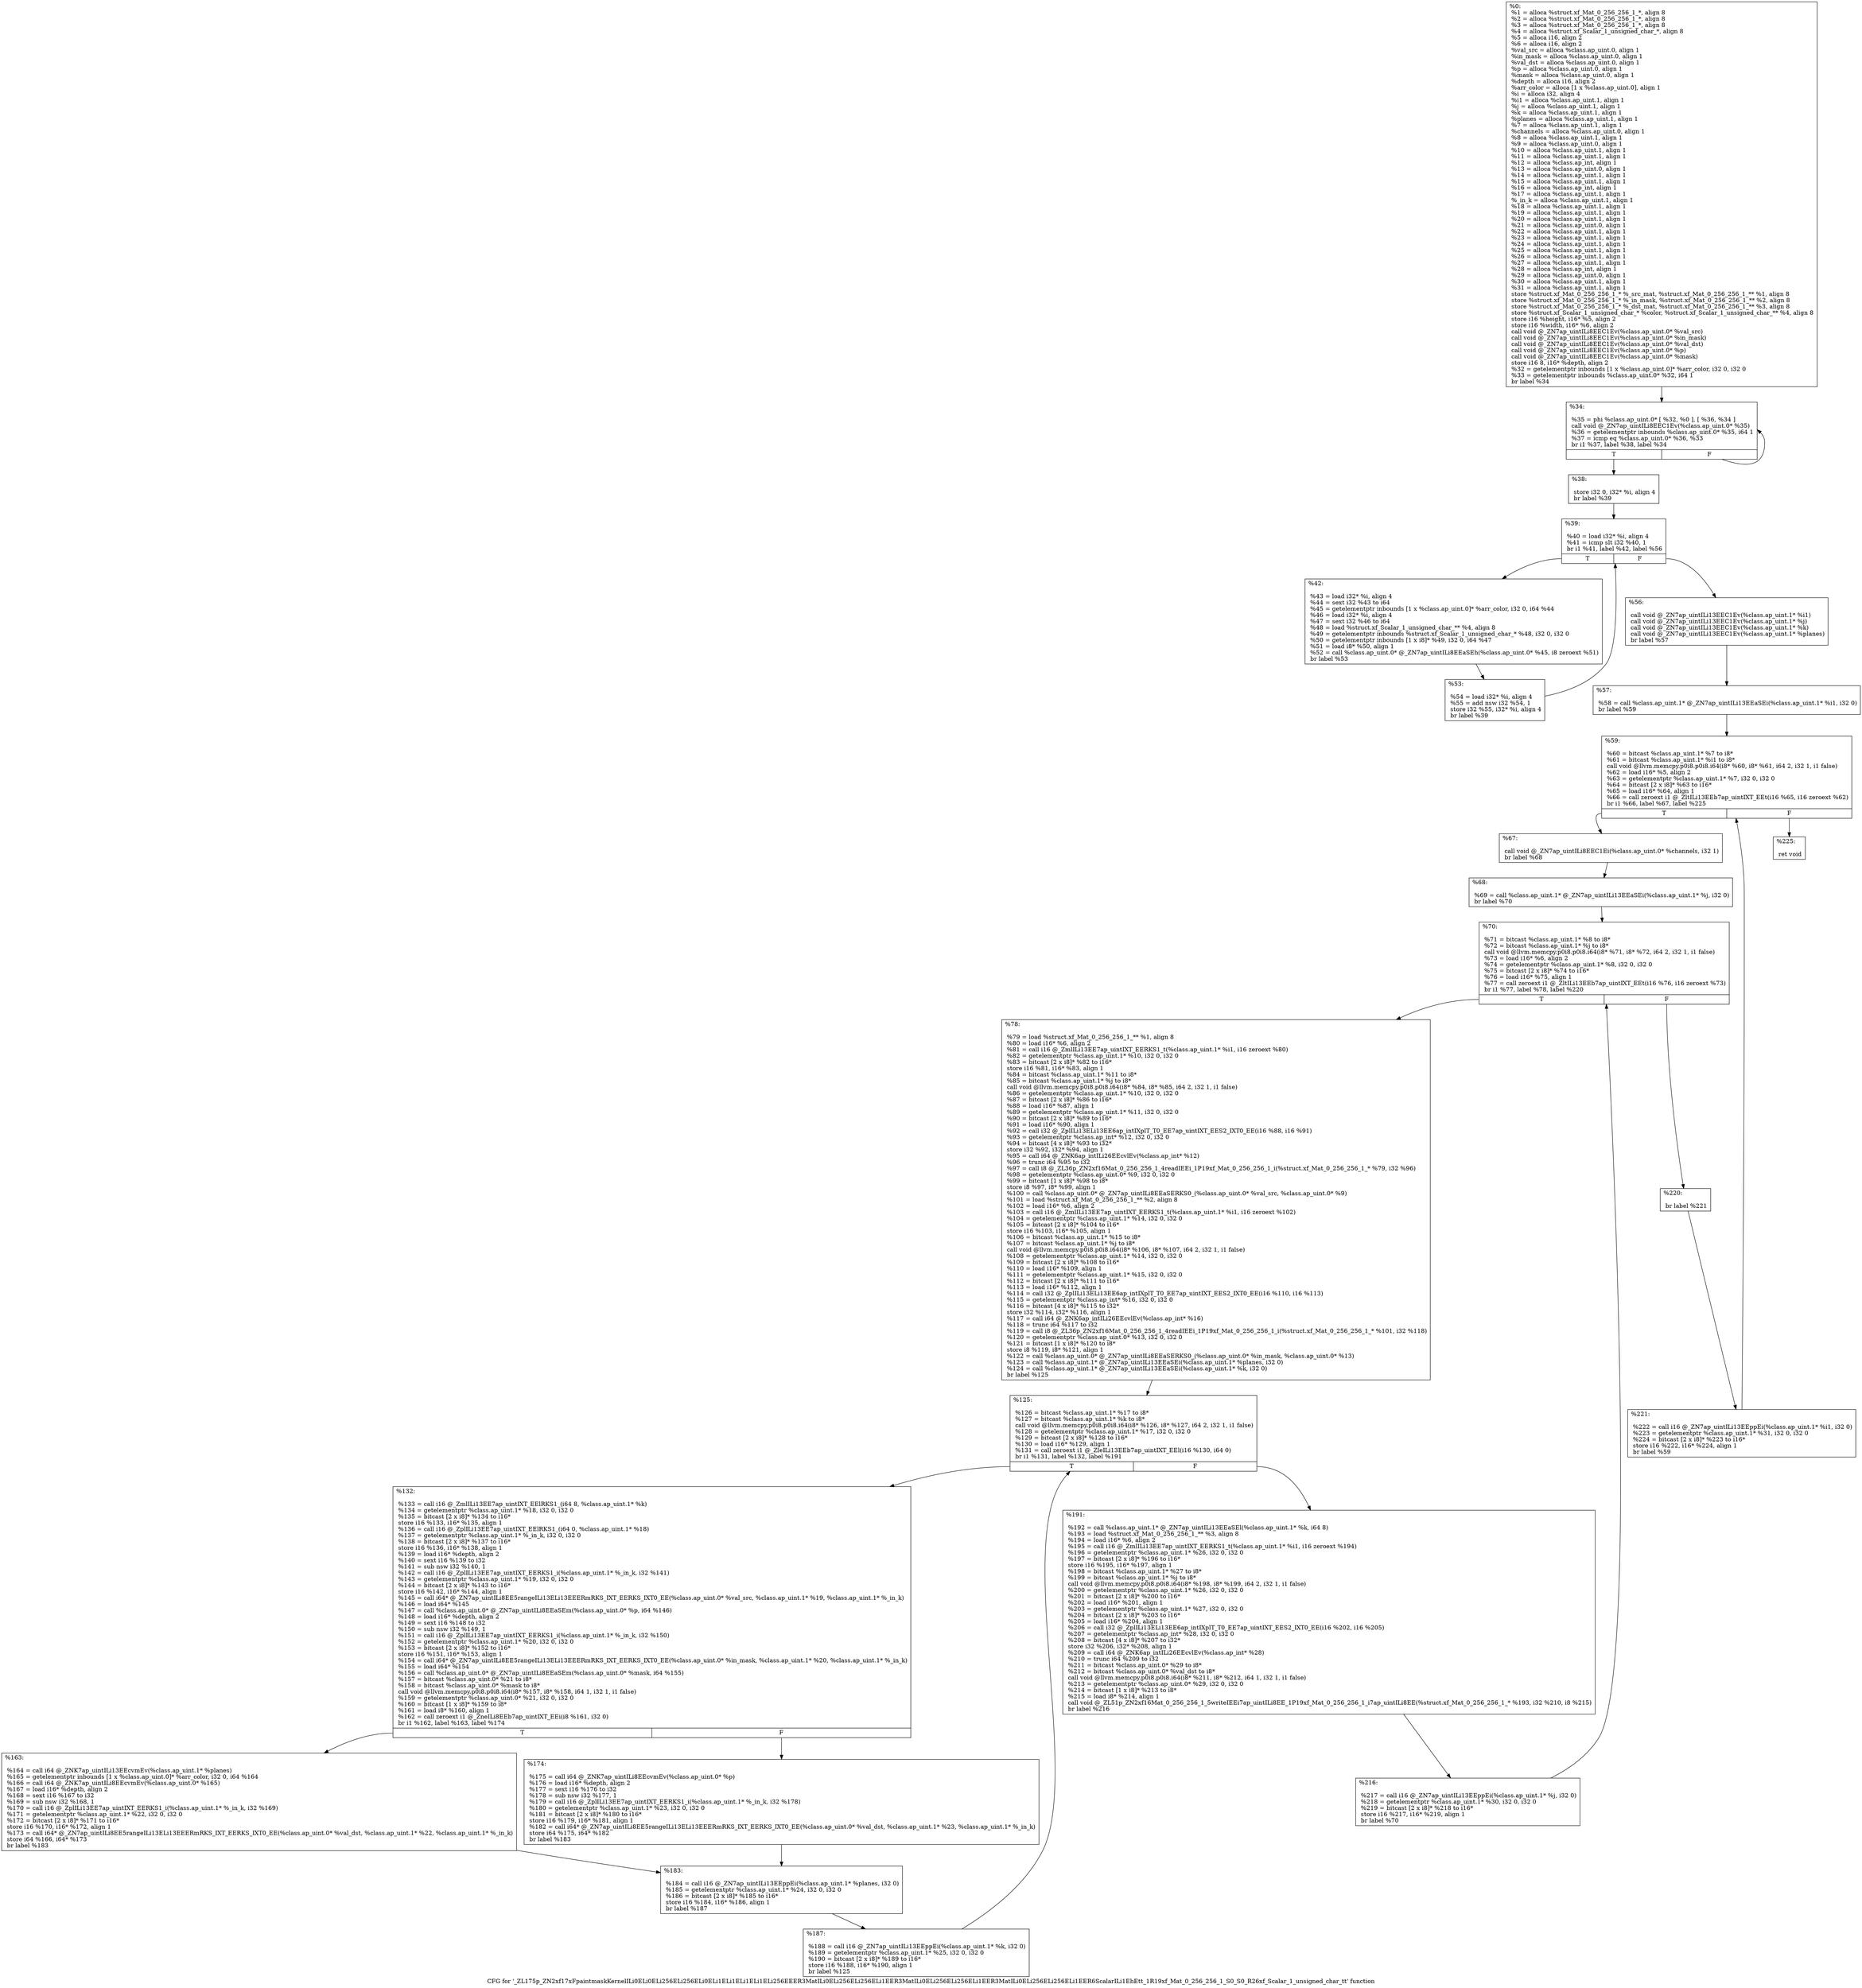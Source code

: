 digraph "CFG for '_ZL175p_ZN2xf17xFpaintmaskKernelILi0ELi0ELi256ELi256ELi0ELi1ELi1ELi1ELi1ELi256EEER3MatILi0ELi256ELi256ELi1EER3MatILi0ELi256ELi256ELi1EER3MatILi0ELi256ELi256ELi1EER6ScalarILi1EhEtt_1R19xf_Mat_0_256_256_1_S0_S0_R26xf_Scalar_1_unsigned_char_tt' function" {
	label="CFG for '_ZL175p_ZN2xf17xFpaintmaskKernelILi0ELi0ELi256ELi256ELi0ELi1ELi1ELi1ELi1ELi256EEER3MatILi0ELi256ELi256ELi1EER3MatILi0ELi256ELi256ELi1EER3MatILi0ELi256ELi256ELi1EER6ScalarILi1EhEtt_1R19xf_Mat_0_256_256_1_S0_S0_R26xf_Scalar_1_unsigned_char_tt' function";

	Node0x1822a70 [shape=record,label="{%0:\l  %1 = alloca %struct.xf_Mat_0_256_256_1_*, align 8\l  %2 = alloca %struct.xf_Mat_0_256_256_1_*, align 8\l  %3 = alloca %struct.xf_Mat_0_256_256_1_*, align 8\l  %4 = alloca %struct.xf_Scalar_1_unsigned_char_*, align 8\l  %5 = alloca i16, align 2\l  %6 = alloca i16, align 2\l  %val_src = alloca %class.ap_uint.0, align 1\l  %in_mask = alloca %class.ap_uint.0, align 1\l  %val_dst = alloca %class.ap_uint.0, align 1\l  %p = alloca %class.ap_uint.0, align 1\l  %mask = alloca %class.ap_uint.0, align 1\l  %depth = alloca i16, align 2\l  %arr_color = alloca [1 x %class.ap_uint.0], align 1\l  %i = alloca i32, align 4\l  %i1 = alloca %class.ap_uint.1, align 1\l  %j = alloca %class.ap_uint.1, align 1\l  %k = alloca %class.ap_uint.1, align 1\l  %planes = alloca %class.ap_uint.1, align 1\l  %7 = alloca %class.ap_uint.1, align 1\l  %channels = alloca %class.ap_uint.0, align 1\l  %8 = alloca %class.ap_uint.1, align 1\l  %9 = alloca %class.ap_uint.0, align 1\l  %10 = alloca %class.ap_uint.1, align 1\l  %11 = alloca %class.ap_uint.1, align 1\l  %12 = alloca %class.ap_int, align 1\l  %13 = alloca %class.ap_uint.0, align 1\l  %14 = alloca %class.ap_uint.1, align 1\l  %15 = alloca %class.ap_uint.1, align 1\l  %16 = alloca %class.ap_int, align 1\l  %17 = alloca %class.ap_uint.1, align 1\l  %_in_k = alloca %class.ap_uint.1, align 1\l  %18 = alloca %class.ap_uint.1, align 1\l  %19 = alloca %class.ap_uint.1, align 1\l  %20 = alloca %class.ap_uint.1, align 1\l  %21 = alloca %class.ap_uint.0, align 1\l  %22 = alloca %class.ap_uint.1, align 1\l  %23 = alloca %class.ap_uint.1, align 1\l  %24 = alloca %class.ap_uint.1, align 1\l  %25 = alloca %class.ap_uint.1, align 1\l  %26 = alloca %class.ap_uint.1, align 1\l  %27 = alloca %class.ap_uint.1, align 1\l  %28 = alloca %class.ap_int, align 1\l  %29 = alloca %class.ap_uint.0, align 1\l  %30 = alloca %class.ap_uint.1, align 1\l  %31 = alloca %class.ap_uint.1, align 1\l  store %struct.xf_Mat_0_256_256_1_* %_src_mat, %struct.xf_Mat_0_256_256_1_** %1, align 8\l  store %struct.xf_Mat_0_256_256_1_* %_in_mask, %struct.xf_Mat_0_256_256_1_** %2, align 8\l  store %struct.xf_Mat_0_256_256_1_* %_dst_mat, %struct.xf_Mat_0_256_256_1_** %3, align 8\l  store %struct.xf_Scalar_1_unsigned_char_* %color, %struct.xf_Scalar_1_unsigned_char_** %4, align 8\l  store i16 %height, i16* %5, align 2\l  store i16 %width, i16* %6, align 2\l  call void @_ZN7ap_uintILi8EEC1Ev(%class.ap_uint.0* %val_src)\l  call void @_ZN7ap_uintILi8EEC1Ev(%class.ap_uint.0* %in_mask)\l  call void @_ZN7ap_uintILi8EEC1Ev(%class.ap_uint.0* %val_dst)\l  call void @_ZN7ap_uintILi8EEC1Ev(%class.ap_uint.0* %p)\l  call void @_ZN7ap_uintILi8EEC1Ev(%class.ap_uint.0* %mask)\l  store i16 8, i16* %depth, align 2\l  %32 = getelementptr inbounds [1 x %class.ap_uint.0]* %arr_color, i32 0, i32 0\l  %33 = getelementptr inbounds %class.ap_uint.0* %32, i64 1\l  br label %34\l}"];
	Node0x1822a70 -> Node0x1823010;
	Node0x1823010 [shape=record,label="{%34:\l\l  %35 = phi %class.ap_uint.0* [ %32, %0 ], [ %36, %34 ]\l  call void @_ZN7ap_uintILi8EEC1Ev(%class.ap_uint.0* %35)\l  %36 = getelementptr inbounds %class.ap_uint.0* %35, i64 1\l  %37 = icmp eq %class.ap_uint.0* %36, %33\l  br i1 %37, label %38, label %34\l|{<s0>T|<s1>F}}"];
	Node0x1823010:s0 -> Node0x1825400;
	Node0x1823010:s1 -> Node0x1823010;
	Node0x1825400 [shape=record,label="{%38:\l\l  store i32 0, i32* %i, align 4\l  br label %39\l}"];
	Node0x1825400 -> Node0x18255a0;
	Node0x18255a0 [shape=record,label="{%39:\l\l  %40 = load i32* %i, align 4\l  %41 = icmp slt i32 %40, 1\l  br i1 %41, label %42, label %56\l|{<s0>T|<s1>F}}"];
	Node0x18255a0:s0 -> Node0x1825790;
	Node0x18255a0:s1 -> Node0x18257f0;
	Node0x1825790 [shape=record,label="{%42:\l\l  %43 = load i32* %i, align 4\l  %44 = sext i32 %43 to i64\l  %45 = getelementptr inbounds [1 x %class.ap_uint.0]* %arr_color, i32 0, i64 %44\l  %46 = load i32* %i, align 4\l  %47 = sext i32 %46 to i64\l  %48 = load %struct.xf_Scalar_1_unsigned_char_** %4, align 8\l  %49 = getelementptr inbounds %struct.xf_Scalar_1_unsigned_char_* %48, i32 0, i32 0\l  %50 = getelementptr inbounds [1 x i8]* %49, i32 0, i64 %47\l  %51 = load i8* %50, align 1\l  %52 = call %class.ap_uint.0* @_ZN7ap_uintILi8EEaSEh(%class.ap_uint.0* %45, i8 zeroext %51)\l  br label %53\l}"];
	Node0x1825790 -> Node0x1826ff0;
	Node0x1826ff0 [shape=record,label="{%53:\l\l  %54 = load i32* %i, align 4\l  %55 = add nsw i32 %54, 1\l  store i32 %55, i32* %i, align 4\l  br label %39\l}"];
	Node0x1826ff0 -> Node0x18255a0;
	Node0x18257f0 [shape=record,label="{%56:\l\l  call void @_ZN7ap_uintILi13EEC1Ev(%class.ap_uint.1* %i1)\l  call void @_ZN7ap_uintILi13EEC1Ev(%class.ap_uint.1* %j)\l  call void @_ZN7ap_uintILi13EEC1Ev(%class.ap_uint.1* %k)\l  call void @_ZN7ap_uintILi13EEC1Ev(%class.ap_uint.1* %planes)\l  br label %57\l}"];
	Node0x18257f0 -> Node0x1827600;
	Node0x1827600 [shape=record,label="{%57:\l\l  %58 = call %class.ap_uint.1* @_ZN7ap_uintILi13EEaSEi(%class.ap_uint.1* %i1, i32 0)\l  br label %59\l}"];
	Node0x1827600 -> Node0x1827820;
	Node0x1827820 [shape=record,label="{%59:\l\l  %60 = bitcast %class.ap_uint.1* %7 to i8*\l  %61 = bitcast %class.ap_uint.1* %i1 to i8*\l  call void @llvm.memcpy.p0i8.p0i8.i64(i8* %60, i8* %61, i64 2, i32 1, i1 false)\l  %62 = load i16* %5, align 2\l  %63 = getelementptr %class.ap_uint.1* %7, i32 0, i32 0\l  %64 = bitcast [2 x i8]* %63 to i16*\l  %65 = load i16* %64, align 1\l  %66 = call zeroext i1 @_ZltILi13EEb7ap_uintIXT_EEt(i16 %65, i16 zeroext %62)\l  br i1 %66, label %67, label %225\l|{<s0>T|<s1>F}}"];
	Node0x1827820:s0 -> Node0x1827f80;
	Node0x1827820:s1 -> Node0x1827fe0;
	Node0x1827f80 [shape=record,label="{%67:\l\l  call void @_ZN7ap_uintILi8EEC1Ei(%class.ap_uint.0* %channels, i32 1)\l  br label %68\l}"];
	Node0x1827f80 -> Node0x18282c0;
	Node0x18282c0 [shape=record,label="{%68:\l\l  %69 = call %class.ap_uint.1* @_ZN7ap_uintILi13EEaSEi(%class.ap_uint.1* %j, i32 0)\l  br label %70\l}"];
	Node0x18282c0 -> Node0x1828450;
	Node0x1828450 [shape=record,label="{%70:\l\l  %71 = bitcast %class.ap_uint.1* %8 to i8*\l  %72 = bitcast %class.ap_uint.1* %j to i8*\l  call void @llvm.memcpy.p0i8.p0i8.i64(i8* %71, i8* %72, i64 2, i32 1, i1 false)\l  %73 = load i16* %6, align 2\l  %74 = getelementptr %class.ap_uint.1* %8, i32 0, i32 0\l  %75 = bitcast [2 x i8]* %74 to i16*\l  %76 = load i16* %75, align 1\l  %77 = call zeroext i1 @_ZltILi13EEb7ap_uintIXT_EEt(i16 %76, i16 zeroext %73)\l  br i1 %77, label %78, label %220\l|{<s0>T|<s1>F}}"];
	Node0x1828450:s0 -> Node0x1828a10;
	Node0x1828450:s1 -> Node0x1828a70;
	Node0x1828a10 [shape=record,label="{%78:\l\l  %79 = load %struct.xf_Mat_0_256_256_1_** %1, align 8\l  %80 = load i16* %6, align 2\l  %81 = call i16 @_ZmlILi13EE7ap_uintIXT_EERKS1_t(%class.ap_uint.1* %i1, i16 zeroext %80)\l  %82 = getelementptr %class.ap_uint.1* %10, i32 0, i32 0\l  %83 = bitcast [2 x i8]* %82 to i16*\l  store i16 %81, i16* %83, align 1\l  %84 = bitcast %class.ap_uint.1* %11 to i8*\l  %85 = bitcast %class.ap_uint.1* %j to i8*\l  call void @llvm.memcpy.p0i8.p0i8.i64(i8* %84, i8* %85, i64 2, i32 1, i1 false)\l  %86 = getelementptr %class.ap_uint.1* %10, i32 0, i32 0\l  %87 = bitcast [2 x i8]* %86 to i16*\l  %88 = load i16* %87, align 1\l  %89 = getelementptr %class.ap_uint.1* %11, i32 0, i32 0\l  %90 = bitcast [2 x i8]* %89 to i16*\l  %91 = load i16* %90, align 1\l  %92 = call i32 @_ZplILi13ELi13EE6ap_intIXplT_T0_EE7ap_uintIXT_EES2_IXT0_EE(i16 %88, i16 %91)\l  %93 = getelementptr %class.ap_int* %12, i32 0, i32 0\l  %94 = bitcast [4 x i8]* %93 to i32*\l  store i32 %92, i32* %94, align 1\l  %95 = call i64 @_ZNK6ap_intILi26EEcvlEv(%class.ap_int* %12)\l  %96 = trunc i64 %95 to i32\l  %97 = call i8 @_ZL36p_ZN2xf16Mat_0_256_256_1_4readIEEi_1P19xf_Mat_0_256_256_1_i(%struct.xf_Mat_0_256_256_1_* %79, i32 %96)\l  %98 = getelementptr %class.ap_uint.0* %9, i32 0, i32 0\l  %99 = bitcast [1 x i8]* %98 to i8*\l  store i8 %97, i8* %99, align 1\l  %100 = call %class.ap_uint.0* @_ZN7ap_uintILi8EEaSERKS0_(%class.ap_uint.0* %val_src, %class.ap_uint.0* %9)\l  %101 = load %struct.xf_Mat_0_256_256_1_** %2, align 8\l  %102 = load i16* %6, align 2\l  %103 = call i16 @_ZmlILi13EE7ap_uintIXT_EERKS1_t(%class.ap_uint.1* %i1, i16 zeroext %102)\l  %104 = getelementptr %class.ap_uint.1* %14, i32 0, i32 0\l  %105 = bitcast [2 x i8]* %104 to i16*\l  store i16 %103, i16* %105, align 1\l  %106 = bitcast %class.ap_uint.1* %15 to i8*\l  %107 = bitcast %class.ap_uint.1* %j to i8*\l  call void @llvm.memcpy.p0i8.p0i8.i64(i8* %106, i8* %107, i64 2, i32 1, i1 false)\l  %108 = getelementptr %class.ap_uint.1* %14, i32 0, i32 0\l  %109 = bitcast [2 x i8]* %108 to i16*\l  %110 = load i16* %109, align 1\l  %111 = getelementptr %class.ap_uint.1* %15, i32 0, i32 0\l  %112 = bitcast [2 x i8]* %111 to i16*\l  %113 = load i16* %112, align 1\l  %114 = call i32 @_ZplILi13ELi13EE6ap_intIXplT_T0_EE7ap_uintIXT_EES2_IXT0_EE(i16 %110, i16 %113)\l  %115 = getelementptr %class.ap_int* %16, i32 0, i32 0\l  %116 = bitcast [4 x i8]* %115 to i32*\l  store i32 %114, i32* %116, align 1\l  %117 = call i64 @_ZNK6ap_intILi26EEcvlEv(%class.ap_int* %16)\l  %118 = trunc i64 %117 to i32\l  %119 = call i8 @_ZL36p_ZN2xf16Mat_0_256_256_1_4readIEEi_1P19xf_Mat_0_256_256_1_i(%struct.xf_Mat_0_256_256_1_* %101, i32 %118)\l  %120 = getelementptr %class.ap_uint.0* %13, i32 0, i32 0\l  %121 = bitcast [1 x i8]* %120 to i8*\l  store i8 %119, i8* %121, align 1\l  %122 = call %class.ap_uint.0* @_ZN7ap_uintILi8EEaSERKS0_(%class.ap_uint.0* %in_mask, %class.ap_uint.0* %13)\l  %123 = call %class.ap_uint.1* @_ZN7ap_uintILi13EEaSEi(%class.ap_uint.1* %planes, i32 0)\l  %124 = call %class.ap_uint.1* @_ZN7ap_uintILi13EEaSEi(%class.ap_uint.1* %k, i32 0)\l  br label %125\l}"];
	Node0x1828a10 -> Node0x182a140;
	Node0x182a140 [shape=record,label="{%125:\l\l  %126 = bitcast %class.ap_uint.1* %17 to i8*\l  %127 = bitcast %class.ap_uint.1* %k to i8*\l  call void @llvm.memcpy.p0i8.p0i8.i64(i8* %126, i8* %127, i64 2, i32 1, i1 false)\l  %128 = getelementptr %class.ap_uint.1* %17, i32 0, i32 0\l  %129 = bitcast [2 x i8]* %128 to i16*\l  %130 = load i16* %129, align 1\l  %131 = call zeroext i1 @_ZleILi13EEb7ap_uintIXT_EEl(i16 %130, i64 0)\l  br i1 %131, label %132, label %191\l|{<s0>T|<s1>F}}"];
	Node0x182a140:s0 -> Node0x182bf80;
	Node0x182a140:s1 -> Node0x182c020;
	Node0x182bf80 [shape=record,label="{%132:\l\l  %133 = call i16 @_ZmlILi13EE7ap_uintIXT_EElRKS1_(i64 8, %class.ap_uint.1* %k)\l  %134 = getelementptr %class.ap_uint.1* %18, i32 0, i32 0\l  %135 = bitcast [2 x i8]* %134 to i16*\l  store i16 %133, i16* %135, align 1\l  %136 = call i16 @_ZplILi13EE7ap_uintIXT_EElRKS1_(i64 0, %class.ap_uint.1* %18)\l  %137 = getelementptr %class.ap_uint.1* %_in_k, i32 0, i32 0\l  %138 = bitcast [2 x i8]* %137 to i16*\l  store i16 %136, i16* %138, align 1\l  %139 = load i16* %depth, align 2\l  %140 = sext i16 %139 to i32\l  %141 = sub nsw i32 %140, 1\l  %142 = call i16 @_ZplILi13EE7ap_uintIXT_EERKS1_i(%class.ap_uint.1* %_in_k, i32 %141)\l  %143 = getelementptr %class.ap_uint.1* %19, i32 0, i32 0\l  %144 = bitcast [2 x i8]* %143 to i16*\l  store i16 %142, i16* %144, align 1\l  %145 = call i64* @_ZN7ap_uintILi8EE5rangeILi13ELi13EEERmRKS_IXT_EERKS_IXT0_EE(%class.ap_uint.0* %val_src, %class.ap_uint.1* %19, %class.ap_uint.1* %_in_k)\l  %146 = load i64* %145\l  %147 = call %class.ap_uint.0* @_ZN7ap_uintILi8EEaSEm(%class.ap_uint.0* %p, i64 %146)\l  %148 = load i16* %depth, align 2\l  %149 = sext i16 %148 to i32\l  %150 = sub nsw i32 %149, 1\l  %151 = call i16 @_ZplILi13EE7ap_uintIXT_EERKS1_i(%class.ap_uint.1* %_in_k, i32 %150)\l  %152 = getelementptr %class.ap_uint.1* %20, i32 0, i32 0\l  %153 = bitcast [2 x i8]* %152 to i16*\l  store i16 %151, i16* %153, align 1\l  %154 = call i64* @_ZN7ap_uintILi8EE5rangeILi13ELi13EEERmRKS_IXT_EERKS_IXT0_EE(%class.ap_uint.0* %in_mask, %class.ap_uint.1* %20, %class.ap_uint.1* %_in_k)\l  %155 = load i64* %154\l  %156 = call %class.ap_uint.0* @_ZN7ap_uintILi8EEaSEm(%class.ap_uint.0* %mask, i64 %155)\l  %157 = bitcast %class.ap_uint.0* %21 to i8*\l  %158 = bitcast %class.ap_uint.0* %mask to i8*\l  call void @llvm.memcpy.p0i8.p0i8.i64(i8* %157, i8* %158, i64 1, i32 1, i1 false)\l  %159 = getelementptr %class.ap_uint.0* %21, i32 0, i32 0\l  %160 = bitcast [1 x i8]* %159 to i8*\l  %161 = load i8* %160, align 1\l  %162 = call zeroext i1 @_ZneILi8EEb7ap_uintIXT_EEi(i8 %161, i32 0)\l  br i1 %162, label %163, label %174\l|{<s0>T|<s1>F}}"];
	Node0x182bf80:s0 -> Node0x182d8a0;
	Node0x182bf80:s1 -> Node0x182e130;
	Node0x182d8a0 [shape=record,label="{%163:\l\l  %164 = call i64 @_ZNK7ap_uintILi13EEcvmEv(%class.ap_uint.1* %planes)\l  %165 = getelementptr inbounds [1 x %class.ap_uint.0]* %arr_color, i32 0, i64 %164\l  %166 = call i64 @_ZNK7ap_uintILi8EEcvmEv(%class.ap_uint.0* %165)\l  %167 = load i16* %depth, align 2\l  %168 = sext i16 %167 to i32\l  %169 = sub nsw i32 %168, 1\l  %170 = call i16 @_ZplILi13EE7ap_uintIXT_EERKS1_i(%class.ap_uint.1* %_in_k, i32 %169)\l  %171 = getelementptr %class.ap_uint.1* %22, i32 0, i32 0\l  %172 = bitcast [2 x i8]* %171 to i16*\l  store i16 %170, i16* %172, align 1\l  %173 = call i64* @_ZN7ap_uintILi8EE5rangeILi13ELi13EEERmRKS_IXT_EERKS_IXT0_EE(%class.ap_uint.0* %val_dst, %class.ap_uint.1* %22, %class.ap_uint.1* %_in_k)\l  store i64 %166, i64* %173\l  br label %183\l}"];
	Node0x182d8a0 -> Node0x182f010;
	Node0x182e130 [shape=record,label="{%174:\l\l  %175 = call i64 @_ZNK7ap_uintILi8EEcvmEv(%class.ap_uint.0* %p)\l  %176 = load i16* %depth, align 2\l  %177 = sext i16 %176 to i32\l  %178 = sub nsw i32 %177, 1\l  %179 = call i16 @_ZplILi13EE7ap_uintIXT_EERKS1_i(%class.ap_uint.1* %_in_k, i32 %178)\l  %180 = getelementptr %class.ap_uint.1* %23, i32 0, i32 0\l  %181 = bitcast [2 x i8]* %180 to i16*\l  store i16 %179, i16* %181, align 1\l  %182 = call i64* @_ZN7ap_uintILi8EE5rangeILi13ELi13EEERmRKS_IXT_EERKS_IXT0_EE(%class.ap_uint.0* %val_dst, %class.ap_uint.1* %23, %class.ap_uint.1* %_in_k)\l  store i64 %175, i64* %182\l  br label %183\l}"];
	Node0x182e130 -> Node0x182f010;
	Node0x182f010 [shape=record,label="{%183:\l\l  %184 = call i16 @_ZN7ap_uintILi13EEppEi(%class.ap_uint.1* %planes, i32 0)\l  %185 = getelementptr %class.ap_uint.1* %24, i32 0, i32 0\l  %186 = bitcast [2 x i8]* %185 to i16*\l  store i16 %184, i16* %186, align 1\l  br label %187\l}"];
	Node0x182f010 -> Node0x182f720;
	Node0x182f720 [shape=record,label="{%187:\l\l  %188 = call i16 @_ZN7ap_uintILi13EEppEi(%class.ap_uint.1* %k, i32 0)\l  %189 = getelementptr %class.ap_uint.1* %25, i32 0, i32 0\l  %190 = bitcast [2 x i8]* %189 to i16*\l  store i16 %188, i16* %190, align 1\l  br label %125\l}"];
	Node0x182f720 -> Node0x182a140;
	Node0x182c020 [shape=record,label="{%191:\l\l  %192 = call %class.ap_uint.1* @_ZN7ap_uintILi13EEaSEl(%class.ap_uint.1* %k, i64 8)\l  %193 = load %struct.xf_Mat_0_256_256_1_** %3, align 8\l  %194 = load i16* %6, align 2\l  %195 = call i16 @_ZmlILi13EE7ap_uintIXT_EERKS1_t(%class.ap_uint.1* %i1, i16 zeroext %194)\l  %196 = getelementptr %class.ap_uint.1* %26, i32 0, i32 0\l  %197 = bitcast [2 x i8]* %196 to i16*\l  store i16 %195, i16* %197, align 1\l  %198 = bitcast %class.ap_uint.1* %27 to i8*\l  %199 = bitcast %class.ap_uint.1* %j to i8*\l  call void @llvm.memcpy.p0i8.p0i8.i64(i8* %198, i8* %199, i64 2, i32 1, i1 false)\l  %200 = getelementptr %class.ap_uint.1* %26, i32 0, i32 0\l  %201 = bitcast [2 x i8]* %200 to i16*\l  %202 = load i16* %201, align 1\l  %203 = getelementptr %class.ap_uint.1* %27, i32 0, i32 0\l  %204 = bitcast [2 x i8]* %203 to i16*\l  %205 = load i16* %204, align 1\l  %206 = call i32 @_ZplILi13ELi13EE6ap_intIXplT_T0_EE7ap_uintIXT_EES2_IXT0_EE(i16 %202, i16 %205)\l  %207 = getelementptr %class.ap_int* %28, i32 0, i32 0\l  %208 = bitcast [4 x i8]* %207 to i32*\l  store i32 %206, i32* %208, align 1\l  %209 = call i64 @_ZNK6ap_intILi26EEcvlEv(%class.ap_int* %28)\l  %210 = trunc i64 %209 to i32\l  %211 = bitcast %class.ap_uint.0* %29 to i8*\l  %212 = bitcast %class.ap_uint.0* %val_dst to i8*\l  call void @llvm.memcpy.p0i8.p0i8.i64(i8* %211, i8* %212, i64 1, i32 1, i1 false)\l  %213 = getelementptr %class.ap_uint.0* %29, i32 0, i32 0\l  %214 = bitcast [1 x i8]* %213 to i8*\l  %215 = load i8* %214, align 1\l  call void @_ZL51p_ZN2xf16Mat_0_256_256_1_5writeIEEi7ap_uintILi8EE_1P19xf_Mat_0_256_256_1_i7ap_uintILi8EE(%struct.xf_Mat_0_256_256_1_* %193, i32 %210, i8 %215)\l  br label %216\l}"];
	Node0x182c020 -> Node0x1830320;
	Node0x1830320 [shape=record,label="{%216:\l\l  %217 = call i16 @_ZN7ap_uintILi13EEppEi(%class.ap_uint.1* %j, i32 0)\l  %218 = getelementptr %class.ap_uint.1* %30, i32 0, i32 0\l  %219 = bitcast [2 x i8]* %218 to i16*\l  store i16 %217, i16* %219, align 1\l  br label %70\l}"];
	Node0x1830320 -> Node0x1828450;
	Node0x1828a70 [shape=record,label="{%220:\l\l  br label %221\l}"];
	Node0x1828a70 -> Node0x1831920;
	Node0x1831920 [shape=record,label="{%221:\l\l  %222 = call i16 @_ZN7ap_uintILi13EEppEi(%class.ap_uint.1* %i1, i32 0)\l  %223 = getelementptr %class.ap_uint.1* %31, i32 0, i32 0\l  %224 = bitcast [2 x i8]* %223 to i16*\l  store i16 %222, i16* %224, align 1\l  br label %59\l}"];
	Node0x1831920 -> Node0x1827820;
	Node0x1827fe0 [shape=record,label="{%225:\l\l  ret void\l}"];
}
